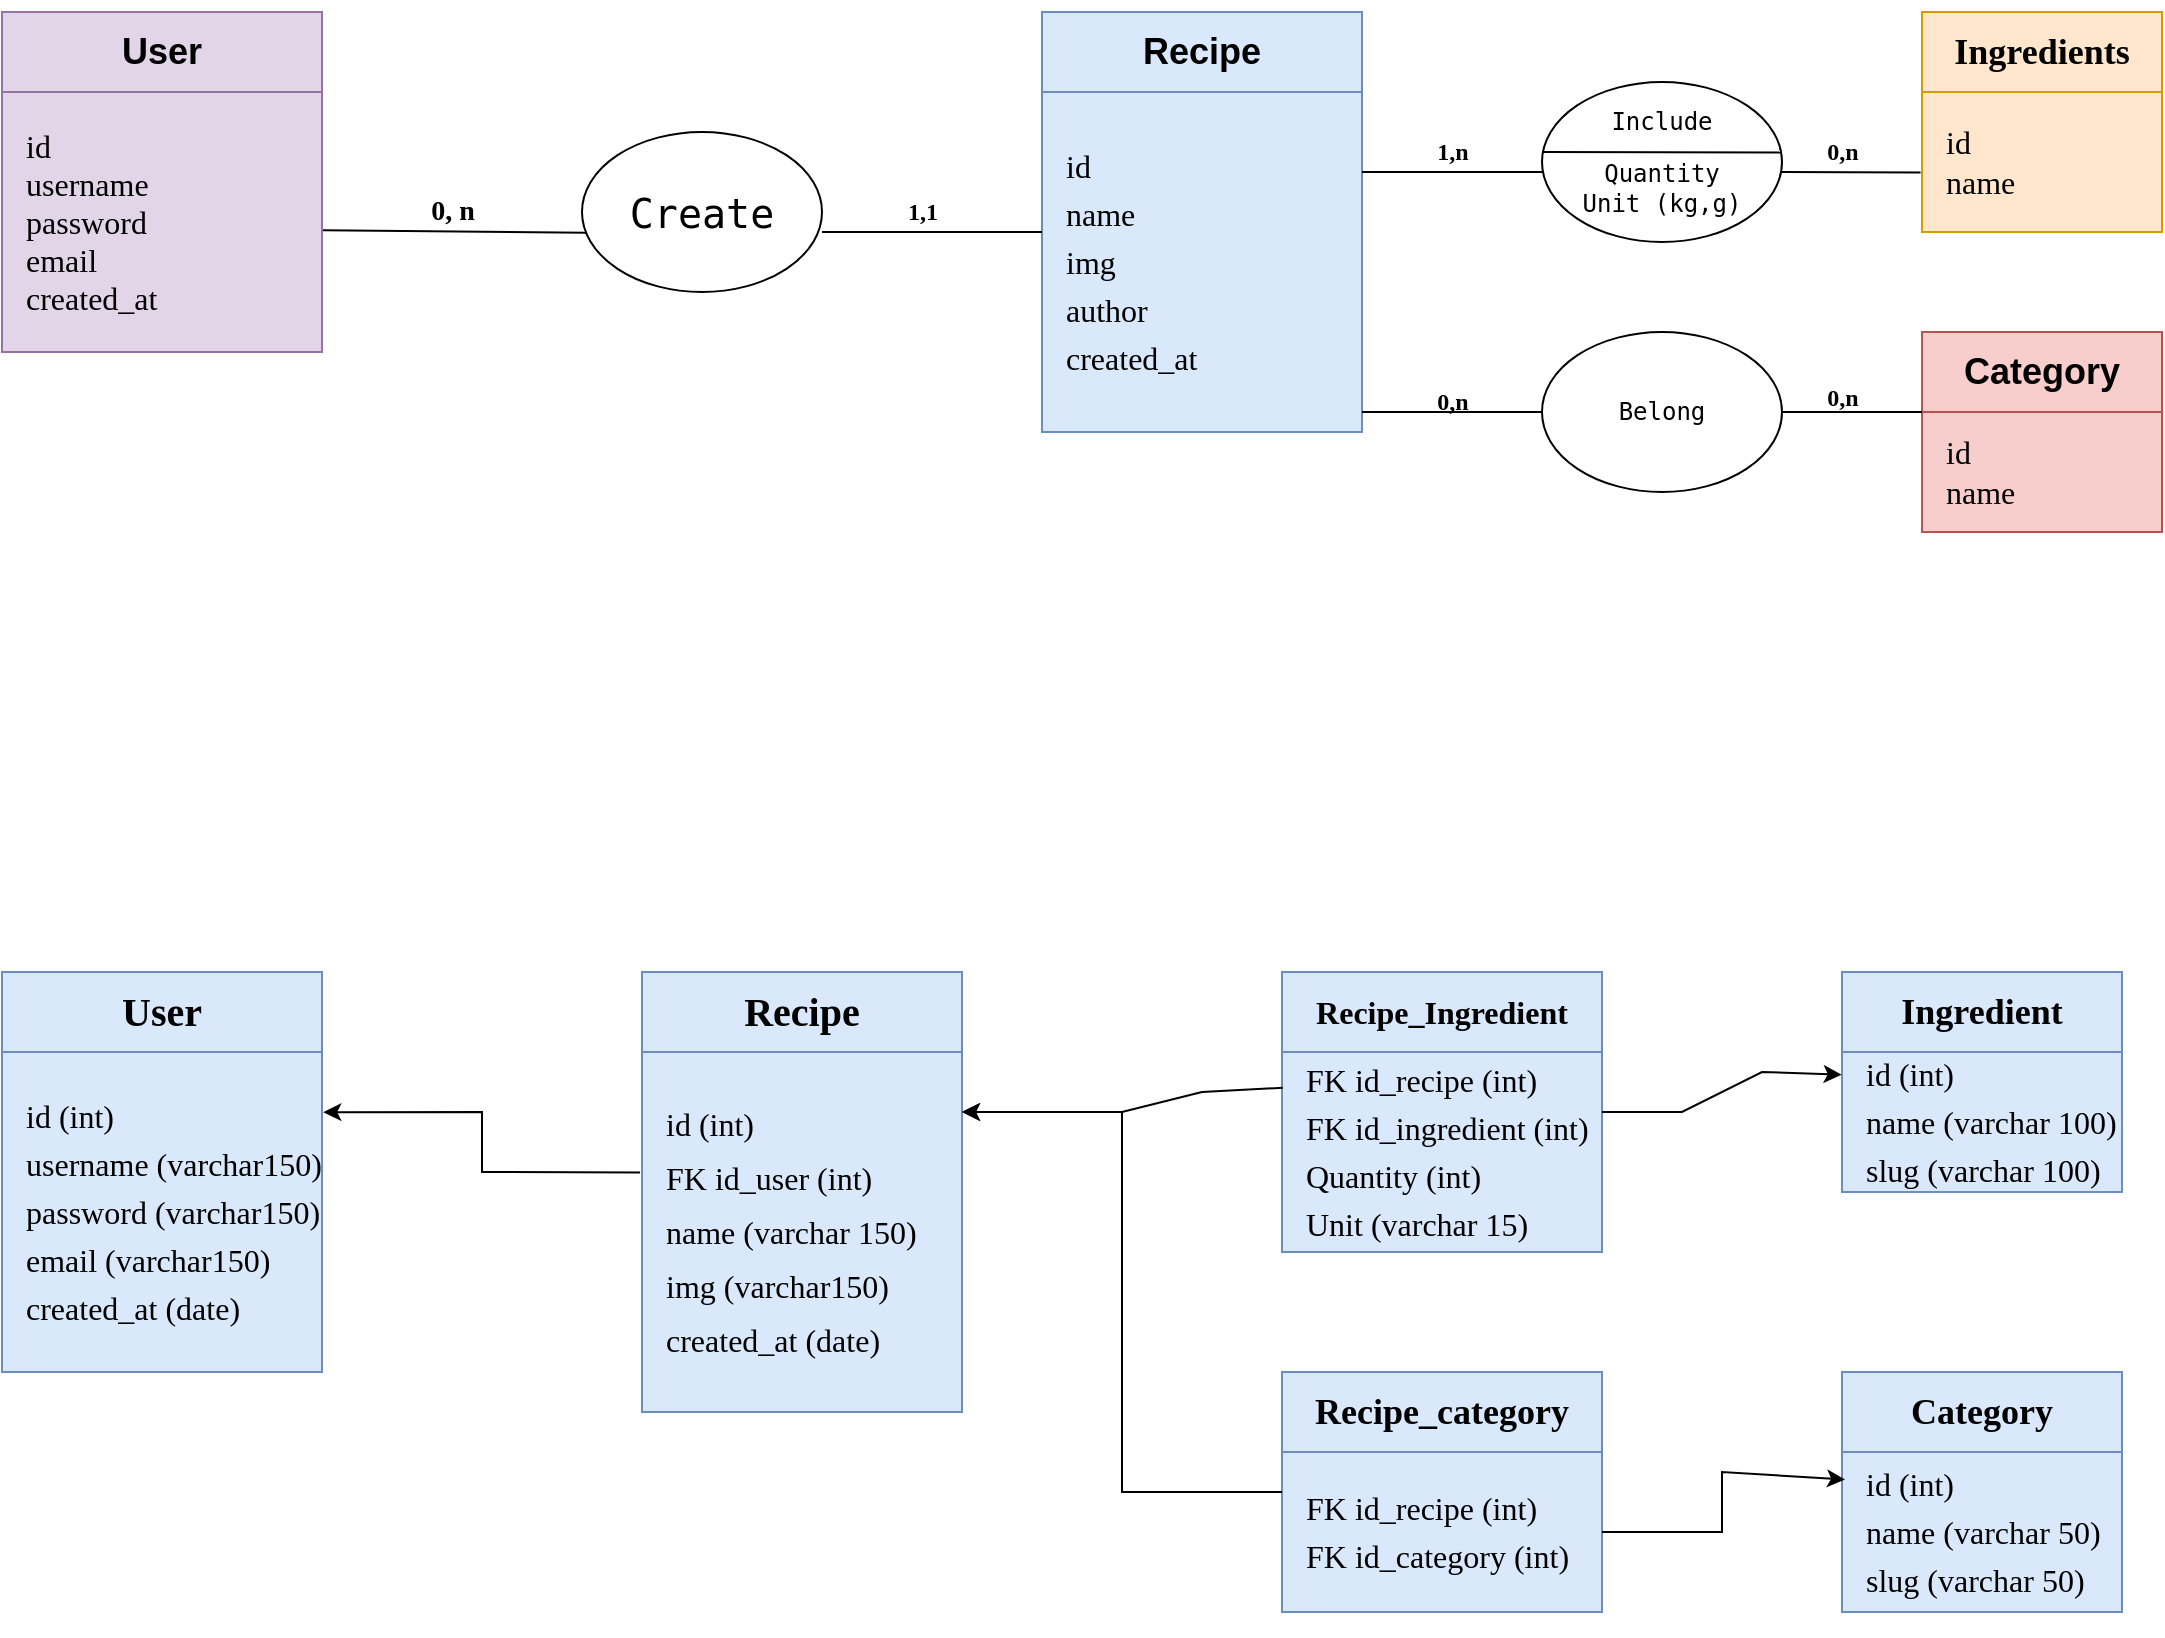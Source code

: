 <mxfile version="21.1.8" type="github">
  <diagram name="Page-1" id="7Jga0d-szdHKj6bJcx9B">
    <mxGraphModel dx="1434" dy="756" grid="0" gridSize="10" guides="1" tooltips="1" connect="1" arrows="1" fold="1" page="1" pageScale="1" pageWidth="1169" pageHeight="1000" math="0" shadow="0">
      <root>
        <mxCell id="0" />
        <mxCell id="1" parent="0" />
        <mxCell id="FPBq3adGTzS3eKzxV1aU-1" value="&lt;pre style=&quot;font-size: 16px;&quot;&gt;&lt;font style=&quot;font-size: 16px;&quot; face=&quot;Garamond&quot;&gt;id&lt;br&gt;username&lt;br&gt;password&lt;br&gt;email&lt;br&gt;created_at&lt;/font&gt;&lt;/pre&gt;" style="rounded=0;whiteSpace=wrap;html=1;fillColor=#e1d5e7;strokeColor=#9673a6;gradientColor=none;align=left;spacingTop=0;spacingLeft=10;" parent="1" vertex="1">
          <mxGeometry x="40" y="80" width="160" height="130" as="geometry" />
        </mxCell>
        <mxCell id="FPBq3adGTzS3eKzxV1aU-4" value="&lt;h2&gt;User&lt;/h2&gt;" style="rounded=0;whiteSpace=wrap;html=1;fillColor=#e1d5e7;strokeColor=#9673a6;" parent="1" vertex="1">
          <mxGeometry x="40" y="40" width="160" height="40" as="geometry" />
        </mxCell>
        <mxCell id="FPBq3adGTzS3eKzxV1aU-5" value="&lt;pre style=&quot;font-size: 20px;&quot;&gt;Create&lt;/pre&gt;" style="ellipse;whiteSpace=wrap;html=1;" parent="1" vertex="1">
          <mxGeometry x="330" y="100" width="120" height="80" as="geometry" />
        </mxCell>
        <mxCell id="FPBq3adGTzS3eKzxV1aU-6" value="&lt;b style=&quot;font-size: 14px;&quot;&gt;0, n&lt;/b&gt;" style="text;html=1;align=center;verticalAlign=middle;resizable=0;points=[];autosize=1;strokeColor=none;fillColor=none;fontFamily=Garamond;fontSize=14;" parent="1" vertex="1">
          <mxGeometry x="240" y="125" width="50" height="30" as="geometry" />
        </mxCell>
        <mxCell id="FPBq3adGTzS3eKzxV1aU-7" value="" style="endArrow=none;html=1;rounded=0;exitX=1.003;exitY=0.532;exitDx=0;exitDy=0;exitPerimeter=0;entryX=0.02;entryY=0.63;entryDx=0;entryDy=0;entryPerimeter=0;" parent="1" source="FPBq3adGTzS3eKzxV1aU-1" target="FPBq3adGTzS3eKzxV1aU-5" edge="1">
          <mxGeometry width="50" height="50" relative="1" as="geometry">
            <mxPoint x="200" y="144.5" as="sourcePoint" />
            <mxPoint x="330" y="150" as="targetPoint" />
          </mxGeometry>
        </mxCell>
        <mxCell id="FPBq3adGTzS3eKzxV1aU-10" value="&lt;h2&gt;Recipe&lt;/h2&gt;" style="rounded=0;whiteSpace=wrap;html=1;fillColor=#dae8fc;strokeColor=#6c8ebf;" parent="1" vertex="1">
          <mxGeometry x="560" y="40" width="160" height="40" as="geometry" />
        </mxCell>
        <mxCell id="FPBq3adGTzS3eKzxV1aU-11" value="&lt;pre style=&quot;font-size: 16px; line-height: 50%;&quot;&gt;&lt;font style=&quot;font-size: 16px;&quot; face=&quot;Garamond&quot;&gt;id&lt;/font&gt;&lt;/pre&gt;&lt;pre style=&quot;font-size: 16px; line-height: 50%;&quot;&gt;&lt;font style=&quot;font-size: 16px;&quot; face=&quot;Garamond&quot;&gt;name&lt;/font&gt;&lt;/pre&gt;&lt;pre style=&quot;font-size: 16px; line-height: 50%;&quot;&gt;&lt;font style=&quot;font-size: 16px;&quot; face=&quot;Garamond&quot;&gt;img&lt;/font&gt;&lt;/pre&gt;&lt;pre style=&quot;font-size: 16px; line-height: 50%;&quot;&gt;&lt;font style=&quot;font-size: 16px;&quot; face=&quot;Garamond&quot;&gt;author&lt;/font&gt;&lt;/pre&gt;&lt;pre style=&quot;font-size: 16px; line-height: 50%;&quot;&gt;&lt;font style=&quot;font-size: 16px;&quot; face=&quot;Garamond&quot;&gt;created_at&lt;/font&gt;&lt;/pre&gt;" style="rounded=0;whiteSpace=wrap;html=1;align=left;fillColor=#dae8fc;strokeColor=#6c8ebf;spacingLeft=10;" parent="1" vertex="1">
          <mxGeometry x="560" y="80" width="160" height="170" as="geometry" />
        </mxCell>
        <mxCell id="FPBq3adGTzS3eKzxV1aU-12" value="" style="endArrow=none;html=1;rounded=0;" parent="1" edge="1">
          <mxGeometry width="50" height="50" relative="1" as="geometry">
            <mxPoint x="450" y="150" as="sourcePoint" />
            <mxPoint x="560" y="150" as="targetPoint" />
          </mxGeometry>
        </mxCell>
        <mxCell id="FPBq3adGTzS3eKzxV1aU-13" value="&lt;b&gt;&lt;font face=&quot;Garamond&quot;&gt;1,1&lt;/font&gt;&lt;/b&gt;" style="text;html=1;align=center;verticalAlign=middle;resizable=0;points=[];autosize=1;strokeColor=none;fillColor=none;" parent="1" vertex="1">
          <mxGeometry x="480" y="125" width="40" height="30" as="geometry" />
        </mxCell>
        <mxCell id="FPBq3adGTzS3eKzxV1aU-14" value="&lt;h2&gt;&lt;font face=&quot;Garamond&quot;&gt;Ingredients&lt;/font&gt;&lt;/h2&gt;" style="rounded=0;whiteSpace=wrap;html=1;fillColor=#ffe6cc;strokeColor=#d79b00;" parent="1" vertex="1">
          <mxGeometry x="1000" y="40" width="120" height="40" as="geometry" />
        </mxCell>
        <mxCell id="FPBq3adGTzS3eKzxV1aU-15" value="&lt;pre style=&quot;font-size: 16px;&quot;&gt;&lt;font style=&quot;font-size: 16px;&quot; face=&quot;Garamond&quot;&gt;id&lt;br&gt;name&lt;/font&gt;&lt;/pre&gt;" style="rounded=0;whiteSpace=wrap;html=1;fillColor=#ffe6cc;strokeColor=#d79b00;align=left;spacingLeft=10;" parent="1" vertex="1">
          <mxGeometry x="1000" y="80" width="120" height="70" as="geometry" />
        </mxCell>
        <mxCell id="FPBq3adGTzS3eKzxV1aU-16" value="&lt;pre&gt;Include&lt;/pre&gt;&lt;pre&gt;Quantity&lt;br&gt;Unit (kg,g)&lt;/pre&gt;" style="ellipse;whiteSpace=wrap;html=1;" parent="1" vertex="1">
          <mxGeometry x="810" y="75" width="120" height="80" as="geometry" />
        </mxCell>
        <mxCell id="FPBq3adGTzS3eKzxV1aU-17" value="" style="endArrow=none;html=1;rounded=0;entryX=0.007;entryY=0.563;entryDx=0;entryDy=0;entryPerimeter=0;" parent="1" target="FPBq3adGTzS3eKzxV1aU-16" edge="1">
          <mxGeometry width="50" height="50" relative="1" as="geometry">
            <mxPoint x="720" y="120" as="sourcePoint" />
            <mxPoint x="770" y="70" as="targetPoint" />
          </mxGeometry>
        </mxCell>
        <mxCell id="FPBq3adGTzS3eKzxV1aU-18" value="" style="endArrow=none;html=1;rounded=0;entryX=-0.006;entryY=0.575;entryDx=0;entryDy=0;entryPerimeter=0;" parent="1" target="FPBq3adGTzS3eKzxV1aU-15" edge="1">
          <mxGeometry width="50" height="50" relative="1" as="geometry">
            <mxPoint x="930" y="120" as="sourcePoint" />
            <mxPoint x="980" y="70" as="targetPoint" />
          </mxGeometry>
        </mxCell>
        <mxCell id="FPBq3adGTzS3eKzxV1aU-19" value="&lt;pre&gt;&lt;font face=&quot;Garamond&quot;&gt;&lt;b&gt;1,n&lt;/b&gt;&lt;/font&gt;&lt;/pre&gt;" style="text;html=1;align=center;verticalAlign=middle;resizable=0;points=[];autosize=1;strokeColor=none;fillColor=none;" parent="1" vertex="1">
          <mxGeometry x="745" y="85" width="40" height="50" as="geometry" />
        </mxCell>
        <mxCell id="FPBq3adGTzS3eKzxV1aU-20" value="&lt;pre&gt;&lt;font face=&quot;Garamond&quot;&gt;&lt;b&gt;0,n&lt;/b&gt;&lt;/font&gt;&lt;/pre&gt;" style="text;html=1;align=center;verticalAlign=middle;resizable=0;points=[];autosize=1;strokeColor=none;fillColor=none;" parent="1" vertex="1">
          <mxGeometry x="940" y="85" width="40" height="50" as="geometry" />
        </mxCell>
        <mxCell id="FPBq3adGTzS3eKzxV1aU-21" value="" style="endArrow=none;html=1;rounded=0;entryX=0.996;entryY=0.441;entryDx=0;entryDy=0;entryPerimeter=0;" parent="1" target="FPBq3adGTzS3eKzxV1aU-16" edge="1">
          <mxGeometry width="50" height="50" relative="1" as="geometry">
            <mxPoint x="810" y="110" as="sourcePoint" />
            <mxPoint x="860" y="60" as="targetPoint" />
          </mxGeometry>
        </mxCell>
        <mxCell id="FPBq3adGTzS3eKzxV1aU-23" value="&lt;h2&gt;Category&lt;/h2&gt;" style="rounded=0;whiteSpace=wrap;html=1;fillColor=#f8cecc;strokeColor=#b85450;" parent="1" vertex="1">
          <mxGeometry x="1000" y="200" width="120" height="40" as="geometry" />
        </mxCell>
        <mxCell id="FPBq3adGTzS3eKzxV1aU-24" value="&lt;pre style=&quot;font-size: 16px;&quot;&gt;&lt;font face=&quot;Garamond&quot;&gt;id&lt;br&gt;name&lt;/font&gt;&lt;/pre&gt;" style="rounded=0;whiteSpace=wrap;html=1;fillColor=#f8cecc;strokeColor=#b85450;align=left;spacingLeft=10;" parent="1" vertex="1">
          <mxGeometry x="1000" y="240" width="120" height="60" as="geometry" />
        </mxCell>
        <mxCell id="FPBq3adGTzS3eKzxV1aU-25" value="&lt;pre&gt;Belong&lt;/pre&gt;" style="ellipse;whiteSpace=wrap;html=1;" parent="1" vertex="1">
          <mxGeometry x="810" y="200" width="120" height="80" as="geometry" />
        </mxCell>
        <mxCell id="FPBq3adGTzS3eKzxV1aU-26" value="" style="endArrow=none;html=1;rounded=0;entryX=0;entryY=0.5;entryDx=0;entryDy=0;" parent="1" target="FPBq3adGTzS3eKzxV1aU-25" edge="1">
          <mxGeometry width="50" height="50" relative="1" as="geometry">
            <mxPoint x="720" y="240" as="sourcePoint" />
            <mxPoint x="770" y="190" as="targetPoint" />
            <Array as="points">
              <mxPoint x="730" y="240" />
            </Array>
          </mxGeometry>
        </mxCell>
        <mxCell id="FPBq3adGTzS3eKzxV1aU-27" value="" style="endArrow=none;html=1;rounded=0;entryX=0;entryY=0;entryDx=0;entryDy=0;" parent="1" target="FPBq3adGTzS3eKzxV1aU-24" edge="1">
          <mxGeometry width="50" height="50" relative="1" as="geometry">
            <mxPoint x="930" y="240" as="sourcePoint" />
            <mxPoint x="980" y="190" as="targetPoint" />
          </mxGeometry>
        </mxCell>
        <mxCell id="FPBq3adGTzS3eKzxV1aU-28" value="&lt;pre&gt;&lt;b&gt;&lt;font face=&quot;Garamond&quot;&gt;0,n&lt;/font&gt;&lt;/b&gt;&lt;/pre&gt;" style="text;html=1;align=center;verticalAlign=middle;resizable=0;points=[];autosize=1;strokeColor=none;fillColor=none;" parent="1" vertex="1">
          <mxGeometry x="745" y="210" width="40" height="50" as="geometry" />
        </mxCell>
        <mxCell id="FPBq3adGTzS3eKzxV1aU-29" value="&lt;pre&gt;&lt;font face=&quot;Garamond&quot;&gt;&lt;b&gt;0,n&lt;/b&gt;&lt;/font&gt;&lt;/pre&gt;" style="text;html=1;align=center;verticalAlign=middle;resizable=0;points=[];autosize=1;strokeColor=none;fillColor=none;" parent="1" vertex="1">
          <mxGeometry x="940" y="208" width="40" height="50" as="geometry" />
        </mxCell>
        <mxCell id="FPBq3adGTzS3eKzxV1aU-30" value="&lt;h2&gt;&lt;font style=&quot;font-size: 20px;&quot; face=&quot;Garamond&quot;&gt;User&lt;/font&gt;&lt;/h2&gt;" style="rounded=0;whiteSpace=wrap;html=1;fillColor=#dae8fc;strokeColor=#6c8ebf;" parent="1" vertex="1">
          <mxGeometry x="40" y="520" width="160" height="40" as="geometry" />
        </mxCell>
        <mxCell id="FPBq3adGTzS3eKzxV1aU-31" value="&lt;pre style=&quot;font-size: 16px; line-height: 150%;&quot;&gt;&lt;font style=&quot;font-size: 16px;&quot; face=&quot;Garamond&quot;&gt;id (int)&lt;br&gt;username (varchar150)&lt;br&gt;password (varchar150)&lt;br&gt;email (varchar150)&lt;br&gt;created_at (date)&lt;/font&gt;&lt;/pre&gt;" style="rounded=0;whiteSpace=wrap;html=1;fillColor=#dae8fc;strokeColor=#6c8ebf;align=left;spacingLeft=10;" parent="1" vertex="1">
          <mxGeometry x="40" y="560" width="160" height="160" as="geometry" />
        </mxCell>
        <mxCell id="FPBq3adGTzS3eKzxV1aU-32" value="&lt;h2&gt;&lt;font style=&quot;font-size: 20px;&quot; face=&quot;Garamond&quot;&gt;Recipe&lt;/font&gt;&lt;/h2&gt;" style="rounded=0;whiteSpace=wrap;html=1;fillColor=#dae8fc;strokeColor=#6c8ebf;" parent="1" vertex="1">
          <mxGeometry x="360" y="520" width="160" height="40" as="geometry" />
        </mxCell>
        <mxCell id="FPBq3adGTzS3eKzxV1aU-33" value="&lt;pre style=&quot;font-size: 16px; line-height: 170%;&quot;&gt;&lt;font style=&quot;font-size: 16px;&quot; face=&quot;Garamond&quot;&gt;id (int)&lt;br&gt;FK id_user (int)&lt;br&gt;name (varchar 150)&lt;br&gt;img (varchar150)&lt;br&gt;created_at (date)&lt;/font&gt;&lt;/pre&gt;" style="rounded=0;whiteSpace=wrap;html=1;spacingLeft=10;align=left;fillColor=#dae8fc;strokeColor=#6c8ebf;" parent="1" vertex="1">
          <mxGeometry x="360" y="560" width="160" height="180" as="geometry" />
        </mxCell>
        <mxCell id="FPBq3adGTzS3eKzxV1aU-34" value="" style="endArrow=classic;html=1;rounded=0;exitX=-0.006;exitY=0.335;exitDx=0;exitDy=0;exitPerimeter=0;entryX=1.004;entryY=0.188;entryDx=0;entryDy=0;entryPerimeter=0;" parent="1" source="FPBq3adGTzS3eKzxV1aU-33" target="FPBq3adGTzS3eKzxV1aU-31" edge="1">
          <mxGeometry width="50" height="50" relative="1" as="geometry">
            <mxPoint x="550" y="470" as="sourcePoint" />
            <mxPoint x="280" y="600" as="targetPoint" />
            <Array as="points">
              <mxPoint x="280" y="620" />
              <mxPoint x="280" y="590" />
            </Array>
          </mxGeometry>
        </mxCell>
        <mxCell id="FPBq3adGTzS3eKzxV1aU-35" value="&lt;h2&gt;&lt;font style=&quot;font-size: 16px;&quot; face=&quot;Garamond&quot;&gt;Recipe_Ingredient&lt;/font&gt;&lt;/h2&gt;" style="rounded=0;whiteSpace=wrap;html=1;fillColor=#dae8fc;strokeColor=#6c8ebf;" parent="1" vertex="1">
          <mxGeometry x="680" y="520" width="160" height="40" as="geometry" />
        </mxCell>
        <mxCell id="FPBq3adGTzS3eKzxV1aU-36" value="&lt;pre style=&quot;font-size: 16px; line-height: 150%;&quot;&gt;&lt;font style=&quot;font-size: 16px;&quot; face=&quot;Garamond&quot;&gt;FK id_recipe (int)&lt;br&gt;FK id_ingredient (int)&lt;br&gt;Quantity (int)&lt;br&gt;Unit (varchar 15)&lt;/font&gt;&lt;/pre&gt;" style="rounded=0;whiteSpace=wrap;html=1;fillColor=#dae8fc;strokeColor=#6c8ebf;align=left;spacingLeft=10;" parent="1" vertex="1">
          <mxGeometry x="680" y="560" width="160" height="100" as="geometry" />
        </mxCell>
        <mxCell id="FPBq3adGTzS3eKzxV1aU-37" value="&lt;h2&gt;&lt;font face=&quot;Times New Roman&quot;&gt;Recipe_category&lt;/font&gt;&lt;/h2&gt;" style="rounded=0;whiteSpace=wrap;html=1;fillColor=#dae8fc;strokeColor=#6c8ebf;" parent="1" vertex="1">
          <mxGeometry x="680" y="720" width="160" height="40" as="geometry" />
        </mxCell>
        <mxCell id="FPBq3adGTzS3eKzxV1aU-38" value="&lt;pre style=&quot;font-size: 16px; line-height: 150%;&quot;&gt;&lt;font style=&quot;font-size: 16px;&quot; face=&quot;Garamond&quot;&gt;FK id_recipe (int)&lt;br&gt;FK id_category (int)&lt;/font&gt;&lt;/pre&gt;" style="rounded=0;whiteSpace=wrap;html=1;fillColor=#dae8fc;strokeColor=#6c8ebf;spacingLeft=10;align=left;" parent="1" vertex="1">
          <mxGeometry x="680" y="760" width="160" height="80" as="geometry" />
        </mxCell>
        <mxCell id="FPBq3adGTzS3eKzxV1aU-39" value="&lt;h2&gt;&lt;font face=&quot;Garamond&quot;&gt;Ingredient&lt;/font&gt;&lt;/h2&gt;" style="rounded=0;whiteSpace=wrap;html=1;fillColor=#dae8fc;strokeColor=#6c8ebf;" parent="1" vertex="1">
          <mxGeometry x="960" y="520" width="140" height="40" as="geometry" />
        </mxCell>
        <mxCell id="FPBq3adGTzS3eKzxV1aU-40" value="&lt;pre style=&quot;font-size: 16px; line-height: 150%;&quot;&gt;&lt;font style=&quot;font-size: 16px;&quot; face=&quot;Garamond&quot;&gt;id (int)&lt;br&gt;name (varchar 100)&lt;br&gt;slug (varchar 100)&lt;/font&gt;&lt;/pre&gt;" style="rounded=0;whiteSpace=wrap;html=1;fillColor=#dae8fc;strokeColor=#6c8ebf;spacingLeft=10;align=left;" parent="1" vertex="1">
          <mxGeometry x="960" y="560" width="140" height="70" as="geometry" />
        </mxCell>
        <mxCell id="FPBq3adGTzS3eKzxV1aU-41" value="&lt;h2&gt;&lt;font face=&quot;Garamond&quot;&gt;Category&lt;/font&gt;&lt;/h2&gt;" style="rounded=0;whiteSpace=wrap;html=1;fillColor=#dae8fc;strokeColor=#6c8ebf;" parent="1" vertex="1">
          <mxGeometry x="960" y="720" width="140" height="40" as="geometry" />
        </mxCell>
        <mxCell id="FPBq3adGTzS3eKzxV1aU-42" value="&lt;p style=&quot;line-height: 150%;&quot;&gt;&lt;/p&gt;&lt;pre style=&quot;line-height: 150%; font-size: 16px;&quot;&gt;&lt;font style=&quot;font-size: 16px;&quot; face=&quot;Garamond&quot;&gt;&lt;span style=&quot;background-color: initial;&quot;&gt;id (int)&lt;br&gt;&lt;/span&gt;&lt;span style=&quot;background-color: initial;&quot;&gt;name (varchar 50)&lt;br&gt;&lt;/span&gt;&lt;span style=&quot;background-color: initial;&quot;&gt;slug (varchar 50)&lt;/span&gt;&lt;/font&gt;&lt;/pre&gt;&lt;p&gt;&lt;/p&gt;" style="rounded=0;whiteSpace=wrap;html=1;fillColor=#dae8fc;strokeColor=#6c8ebf;spacingLeft=10;align=left;" parent="1" vertex="1">
          <mxGeometry x="960" y="760" width="140" height="80" as="geometry" />
        </mxCell>
        <mxCell id="FPBq3adGTzS3eKzxV1aU-43" value="" style="endArrow=classic;html=1;rounded=0;entryX=0.011;entryY=0.172;entryDx=0;entryDy=0;entryPerimeter=0;" parent="1" target="FPBq3adGTzS3eKzxV1aU-42" edge="1">
          <mxGeometry width="50" height="50" relative="1" as="geometry">
            <mxPoint x="840" y="800" as="sourcePoint" />
            <mxPoint x="890" y="750" as="targetPoint" />
            <Array as="points">
              <mxPoint x="900" y="800" />
              <mxPoint x="900" y="770" />
            </Array>
          </mxGeometry>
        </mxCell>
        <mxCell id="FPBq3adGTzS3eKzxV1aU-44" value="" style="endArrow=classic;html=1;rounded=0;" parent="1" edge="1">
          <mxGeometry width="50" height="50" relative="1" as="geometry">
            <mxPoint x="680" y="780" as="sourcePoint" />
            <mxPoint x="520" y="590" as="targetPoint" />
            <Array as="points">
              <mxPoint x="600" y="780" />
              <mxPoint x="600" y="590" />
            </Array>
          </mxGeometry>
        </mxCell>
        <mxCell id="FPBq3adGTzS3eKzxV1aU-45" value="" style="endArrow=classic;html=1;rounded=0;exitX=0.003;exitY=0.179;exitDx=0;exitDy=0;exitPerimeter=0;" parent="1" source="FPBq3adGTzS3eKzxV1aU-36" edge="1">
          <mxGeometry width="50" height="50" relative="1" as="geometry">
            <mxPoint x="680" y="580" as="sourcePoint" />
            <mxPoint x="520" y="590" as="targetPoint" />
            <Array as="points">
              <mxPoint x="640" y="580" />
              <mxPoint x="600" y="590" />
            </Array>
          </mxGeometry>
        </mxCell>
        <mxCell id="FPBq3adGTzS3eKzxV1aU-46" value="" style="endArrow=classic;html=1;rounded=0;entryX=-0.001;entryY=0.162;entryDx=0;entryDy=0;entryPerimeter=0;" parent="1" target="FPBq3adGTzS3eKzxV1aU-40" edge="1">
          <mxGeometry width="50" height="50" relative="1" as="geometry">
            <mxPoint x="840" y="590" as="sourcePoint" />
            <mxPoint x="890" y="540" as="targetPoint" />
            <Array as="points">
              <mxPoint x="880" y="590" />
              <mxPoint x="920" y="570" />
            </Array>
          </mxGeometry>
        </mxCell>
      </root>
    </mxGraphModel>
  </diagram>
</mxfile>
